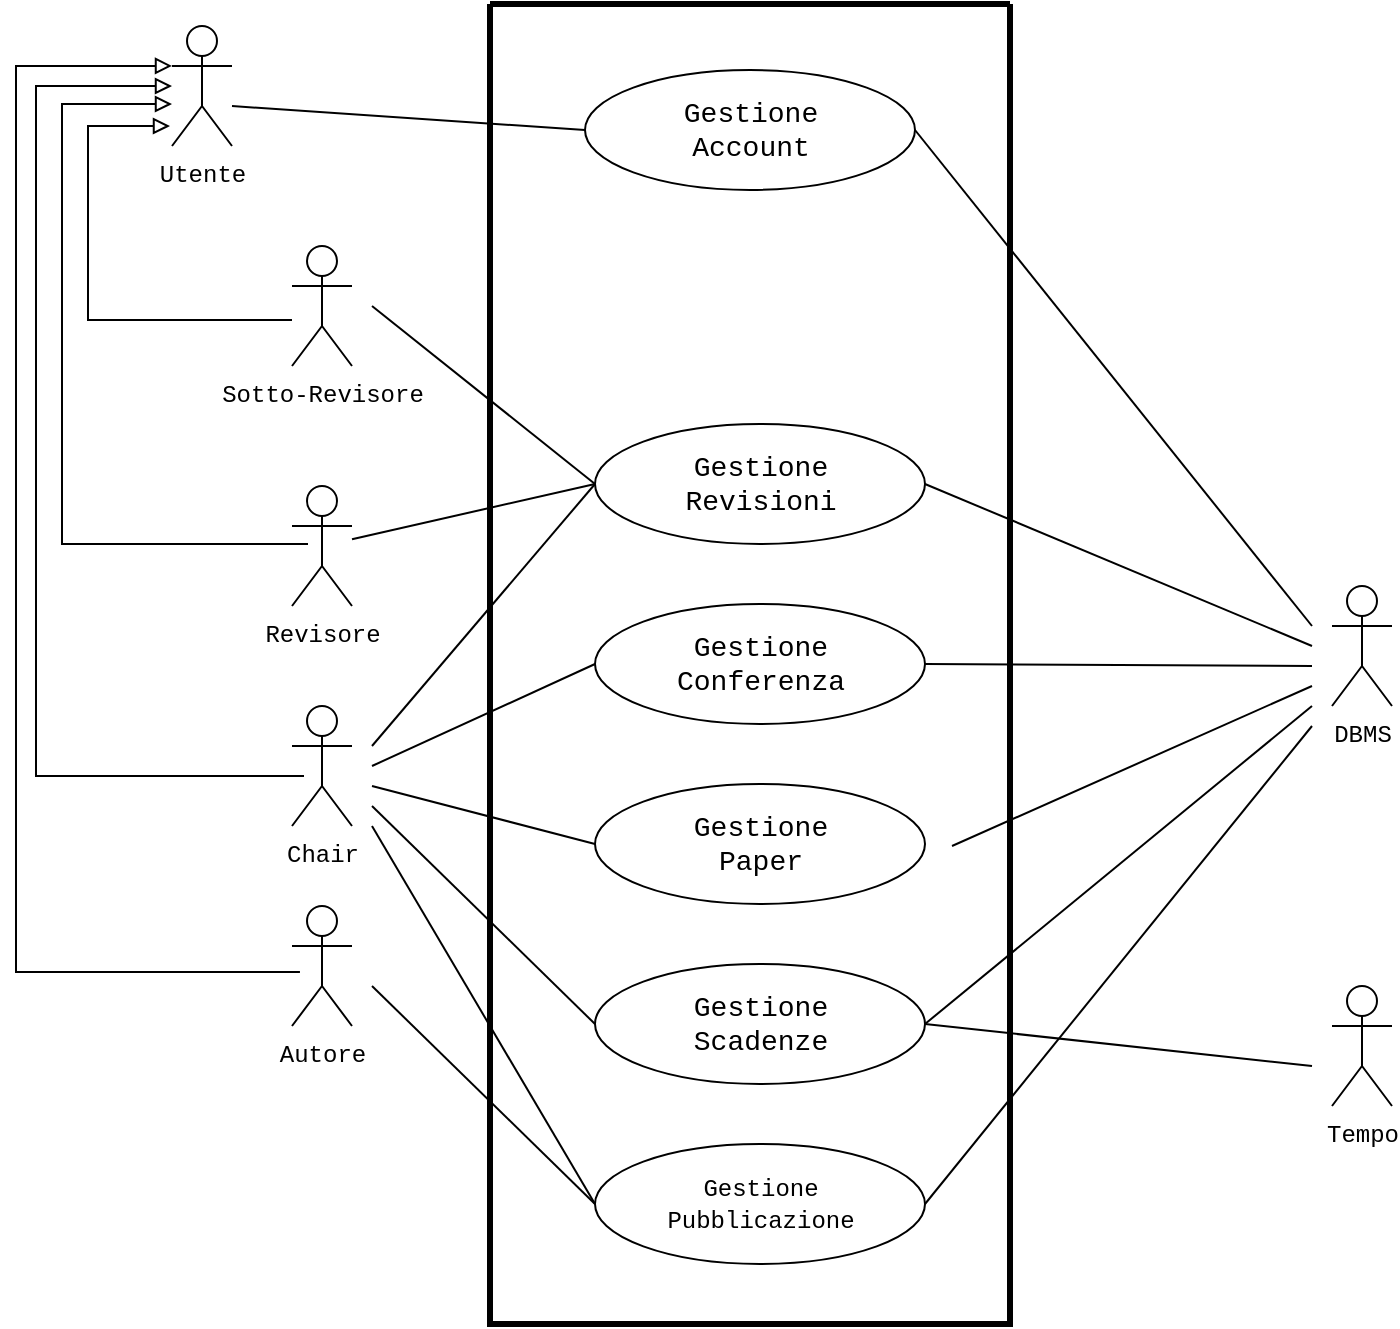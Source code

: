 <mxfile version="26.2.13">
  <diagram name="Page-1" id="3WrCtMFRqj1QOnCrlEEc">
    <mxGraphModel dx="1044" dy="535" grid="1" gridSize="10" guides="1" tooltips="1" connect="1" arrows="1" fold="1" page="1" pageScale="1" pageWidth="850" pageHeight="1100" background="light-dark(#FFFFFF,#FFFFFF)" math="0" shadow="0">
      <root>
        <mxCell id="0" />
        <mxCell id="1" parent="0" />
        <mxCell id="1eNqCUqUD9JuJW1qk43Z-1" value="" style="swimlane;startSize=0;swimlaneFillColor=none;strokeWidth=3;strokeColor=light-dark(#000000,#000000);labelBackgroundColor=none;fontColor=light-dark(#000000,#000000);" parent="1" vertex="1">
          <mxGeometry x="249" y="89" width="260" height="660" as="geometry">
            <mxRectangle x="260" y="90" width="50" height="40" as="alternateBounds" />
          </mxGeometry>
        </mxCell>
        <mxCell id="1eNqCUqUD9JuJW1qk43Z-10" value="&lt;font style=&quot;color: light-dark(rgb(0, 0, 0), rgb(0, 0, 0)); font-size: 14px;&quot; face=&quot;Courier New&quot;&gt;Gestione&lt;/font&gt;&lt;div&gt;&lt;font style=&quot;color: light-dark(rgb(0, 0, 0), rgb(0, 0, 0)); font-size: 14px;&quot; face=&quot;Courier New&quot;&gt;Account&lt;/font&gt;&lt;/div&gt;" style="ellipse;whiteSpace=wrap;html=1;fillColor=light-dark(#FFFFFF,#FFFFFF);strokeColor=light-dark(#000000,#000000);" parent="1eNqCUqUD9JuJW1qk43Z-1" vertex="1">
          <mxGeometry x="47.5" y="33" width="165" height="60" as="geometry" />
        </mxCell>
        <mxCell id="1eNqCUqUD9JuJW1qk43Z-13" value="&lt;font face=&quot;Courier New&quot; style=&quot;color: light-dark(rgb(0, 0, 0), rgb(0, 0, 0)); font-size: 14px;&quot;&gt;Gestione&lt;/font&gt;&lt;div&gt;&lt;span style=&quot;font-family: &amp;quot;Courier New&amp;quot;;&quot;&gt;&lt;font style=&quot;color: light-dark(rgb(0, 0, 0), rgb(0, 0, 0)); font-size: 14px;&quot;&gt;Revisioni&lt;/font&gt;&lt;/span&gt;&lt;/div&gt;" style="ellipse;whiteSpace=wrap;html=1;fillColor=light-dark(#FFFFFF,#FFFFFF);strokeColor=light-dark(#000000,#000000);" parent="1eNqCUqUD9JuJW1qk43Z-1" vertex="1">
          <mxGeometry x="52.5" y="210" width="165" height="60" as="geometry" />
        </mxCell>
        <mxCell id="1eNqCUqUD9JuJW1qk43Z-14" value="&lt;font face=&quot;Courier New&quot; style=&quot;color: light-dark(rgb(0, 0, 0), rgb(0, 0, 0)); font-size: 14px;&quot;&gt;Gestione&lt;/font&gt;&lt;div&gt;&lt;font style=&quot;color: light-dark(rgb(0, 0, 0), rgb(0, 0, 0)); font-size: 14px;&quot; face=&quot;Courier New&quot;&gt;Conferenza&lt;/font&gt;&lt;/div&gt;" style="ellipse;whiteSpace=wrap;html=1;fillColor=light-dark(#FFFFFF,#FFFFFF);strokeColor=light-dark(#000000,#000000);" parent="1eNqCUqUD9JuJW1qk43Z-1" vertex="1">
          <mxGeometry x="52.5" y="300" width="165" height="60" as="geometry" />
        </mxCell>
        <mxCell id="1eNqCUqUD9JuJW1qk43Z-15" value="&lt;font face=&quot;Courier New&quot; style=&quot;color: light-dark(rgb(0, 0, 0), rgb(0, 0, 0)); font-size: 14px;&quot;&gt;Gestione&lt;/font&gt;&lt;div&gt;&lt;span style=&quot;font-family: &amp;quot;Courier New&amp;quot;;&quot;&gt;&lt;font style=&quot;color: light-dark(rgb(0, 0, 0), rgb(0, 0, 0)); font-size: 14px;&quot;&gt;Paper&lt;/font&gt;&lt;/span&gt;&lt;/div&gt;" style="ellipse;whiteSpace=wrap;html=1;fillColor=light-dark(#FFFFFF,#FFFFFF);strokeColor=light-dark(#000000,#000000);" parent="1eNqCUqUD9JuJW1qk43Z-1" vertex="1">
          <mxGeometry x="52.5" y="390" width="165" height="60" as="geometry" />
        </mxCell>
        <mxCell id="1eNqCUqUD9JuJW1qk43Z-11" value="&lt;font face=&quot;Courier New&quot; style=&quot;color: light-dark(rgb(0, 0, 0), rgb(0, 0, 0));&quot;&gt;Gestione&lt;/font&gt;&lt;div&gt;&lt;font face=&quot;Courier New&quot; style=&quot;color: light-dark(rgb(0, 0, 0), rgb(0, 0, 0));&quot;&gt;Pubblicazione&lt;/font&gt;&lt;/div&gt;" style="ellipse;whiteSpace=wrap;html=1;fillColor=light-dark(#FFFFFF,#FFFFFF);strokeColor=light-dark(#000000,#000000);" parent="1eNqCUqUD9JuJW1qk43Z-1" vertex="1">
          <mxGeometry x="52.5" y="570" width="165" height="60" as="geometry" />
        </mxCell>
        <mxCell id="1eNqCUqUD9JuJW1qk43Z-30" value="&lt;font face=&quot;Courier New&quot; style=&quot;color: light-dark(rgb(0, 0, 0), rgb(0, 0, 0)); font-size: 14px;&quot;&gt;Gestione&lt;/font&gt;&lt;div&gt;&lt;font face=&quot;Courier New&quot; style=&quot;color: light-dark(rgb(0, 0, 0), rgb(0, 0, 0)); font-size: 14px;&quot;&gt;Scadenze&lt;/font&gt;&lt;/div&gt;" style="ellipse;whiteSpace=wrap;html=1;fillColor=light-dark(#FFFFFF,#FFFFFF);strokeColor=light-dark(#000000,#000000);" parent="1eNqCUqUD9JuJW1qk43Z-1" vertex="1">
          <mxGeometry x="52.5" y="480" width="165" height="60" as="geometry" />
        </mxCell>
        <mxCell id="1eNqCUqUD9JuJW1qk43Z-6" style="edgeStyle=orthogonalEdgeStyle;rounded=0;orthogonalLoop=1;jettySize=auto;html=1;endArrow=block;endFill=0;" parent="1" target="1eNqCUqUD9JuJW1qk43Z-19" edge="1">
          <mxGeometry relative="1" as="geometry">
            <mxPoint x="95" y="127" as="targetPoint" />
            <mxPoint x="158" y="359" as="sourcePoint" />
            <Array as="points">
              <mxPoint x="35" y="359" />
              <mxPoint x="35" y="139" />
            </Array>
          </mxGeometry>
        </mxCell>
        <mxCell id="1eNqCUqUD9JuJW1qk43Z-7" value="&lt;font face=&quot;Courier New&quot; style=&quot;color: light-dark(rgb(0, 0, 0), rgb(0, 0, 0));&quot;&gt;Autore&lt;/font&gt;" style="shape=umlActor;verticalLabelPosition=bottom;verticalAlign=top;html=1;outlineConnect=0;strokeColor=light-dark(#000000,#000000);" parent="1" vertex="1">
          <mxGeometry x="150" y="540" width="30" height="60" as="geometry" />
        </mxCell>
        <mxCell id="1eNqCUqUD9JuJW1qk43Z-16" value="&lt;font face=&quot;Courier New&quot; style=&quot;color: light-dark(rgb(0, 0, 0), rgb(0, 0, 0));&quot;&gt;Chair&lt;/font&gt;" style="shape=umlActor;verticalLabelPosition=bottom;verticalAlign=top;html=1;outlineConnect=0;strokeColor=light-dark(#000000,#000000);" parent="1" vertex="1">
          <mxGeometry x="150" y="440" width="30" height="60" as="geometry" />
        </mxCell>
        <mxCell id="1eNqCUqUD9JuJW1qk43Z-17" value="&lt;font face=&quot;Courier New&quot; style=&quot;color: light-dark(rgb(0, 0, 0), rgb(0, 0, 0));&quot;&gt;Revisore&lt;/font&gt;" style="shape=umlActor;verticalLabelPosition=bottom;verticalAlign=top;html=1;outlineConnect=0;strokeColor=light-dark(#000000,#000000);" parent="1" vertex="1">
          <mxGeometry x="150" y="330" width="30" height="60" as="geometry" />
        </mxCell>
        <mxCell id="1eNqCUqUD9JuJW1qk43Z-18" value="&lt;font face=&quot;Courier New&quot; style=&quot;color: light-dark(rgb(0, 0, 0), rgb(0, 0, 0));&quot;&gt;Sotto-Revisore&lt;/font&gt;" style="shape=umlActor;verticalLabelPosition=bottom;verticalAlign=top;html=1;outlineConnect=0;strokeColor=light-dark(#000000,#000000);" parent="1" vertex="1">
          <mxGeometry x="150" y="210" width="30" height="60" as="geometry" />
        </mxCell>
        <mxCell id="1eNqCUqUD9JuJW1qk43Z-22" style="rounded=0;orthogonalLoop=1;jettySize=auto;html=1;entryX=0;entryY=0.5;entryDx=0;entryDy=0;strokeColor=light-dark(#000000,#000000);endArrow=none;startFill=0;" parent="1" target="1eNqCUqUD9JuJW1qk43Z-10" edge="1">
          <mxGeometry relative="1" as="geometry">
            <mxPoint x="120" y="140" as="sourcePoint" />
          </mxGeometry>
        </mxCell>
        <mxCell id="1eNqCUqUD9JuJW1qk43Z-19" value="&lt;font face=&quot;Courier New&quot; style=&quot;color: light-dark(rgb(0, 0, 0), rgb(0, 0, 0));&quot;&gt;Utente&lt;/font&gt;" style="shape=umlActor;verticalLabelPosition=bottom;verticalAlign=top;html=1;outlineConnect=0;strokeColor=light-dark(#000000,#000000);" parent="1" vertex="1">
          <mxGeometry x="90" y="100" width="30" height="60" as="geometry" />
        </mxCell>
        <mxCell id="1eNqCUqUD9JuJW1qk43Z-23" style="rounded=0;orthogonalLoop=1;jettySize=auto;html=1;strokeColor=light-dark(#000000,#000000);endArrow=none;startFill=0;entryX=0;entryY=0.5;entryDx=0;entryDy=0;" parent="1" target="1eNqCUqUD9JuJW1qk43Z-13" edge="1">
          <mxGeometry relative="1" as="geometry">
            <mxPoint x="190" y="240" as="sourcePoint" />
            <mxPoint x="323" y="160" as="targetPoint" />
          </mxGeometry>
        </mxCell>
        <mxCell id="1eNqCUqUD9JuJW1qk43Z-24" style="rounded=0;orthogonalLoop=1;jettySize=auto;html=1;strokeColor=light-dark(#000000,#000000);endArrow=none;startFill=0;entryX=0;entryY=0.5;entryDx=0;entryDy=0;" parent="1" source="1eNqCUqUD9JuJW1qk43Z-17" target="1eNqCUqUD9JuJW1qk43Z-13" edge="1">
          <mxGeometry relative="1" as="geometry">
            <mxPoint x="160" y="370" as="sourcePoint" />
            <mxPoint x="323" y="340" as="targetPoint" />
          </mxGeometry>
        </mxCell>
        <mxCell id="1eNqCUqUD9JuJW1qk43Z-25" style="rounded=0;orthogonalLoop=1;jettySize=auto;html=1;strokeColor=light-dark(#000000,#000000);endArrow=none;startFill=0;entryX=0;entryY=0.5;entryDx=0;entryDy=0;" parent="1" target="1eNqCUqUD9JuJW1qk43Z-14" edge="1">
          <mxGeometry relative="1" as="geometry">
            <mxPoint x="190" y="470" as="sourcePoint" />
            <mxPoint x="323" y="340" as="targetPoint" />
          </mxGeometry>
        </mxCell>
        <mxCell id="1eNqCUqUD9JuJW1qk43Z-26" style="rounded=0;orthogonalLoop=1;jettySize=auto;html=1;strokeColor=light-dark(#000000,#000000);endArrow=none;startFill=0;entryX=0;entryY=0.5;entryDx=0;entryDy=0;" parent="1" target="1eNqCUqUD9JuJW1qk43Z-15" edge="1">
          <mxGeometry relative="1" as="geometry">
            <mxPoint x="190" y="480" as="sourcePoint" />
            <mxPoint x="323" y="430" as="targetPoint" />
          </mxGeometry>
        </mxCell>
        <mxCell id="1eNqCUqUD9JuJW1qk43Z-27" style="rounded=0;orthogonalLoop=1;jettySize=auto;html=1;strokeColor=light-dark(#000000,#000000);endArrow=none;startFill=0;entryX=0;entryY=0.5;entryDx=0;entryDy=0;" parent="1" target="1eNqCUqUD9JuJW1qk43Z-11" edge="1">
          <mxGeometry relative="1" as="geometry">
            <mxPoint x="190" y="500" as="sourcePoint" />
            <mxPoint x="323" y="520" as="targetPoint" />
          </mxGeometry>
        </mxCell>
        <mxCell id="1eNqCUqUD9JuJW1qk43Z-28" style="rounded=0;orthogonalLoop=1;jettySize=auto;html=1;strokeColor=light-dark(#000000,#000000);endArrow=none;startFill=0;entryX=0;entryY=0.5;entryDx=0;entryDy=0;" parent="1" target="1eNqCUqUD9JuJW1qk43Z-13" edge="1">
          <mxGeometry relative="1" as="geometry">
            <mxPoint x="190" y="460" as="sourcePoint" />
            <mxPoint x="323" y="430" as="targetPoint" />
          </mxGeometry>
        </mxCell>
        <mxCell id="1eNqCUqUD9JuJW1qk43Z-29" style="rounded=0;orthogonalLoop=1;jettySize=auto;html=1;strokeColor=light-dark(#000000,#000000);endArrow=none;startFill=0;entryX=0;entryY=0.5;entryDx=0;entryDy=0;" parent="1" target="1eNqCUqUD9JuJW1qk43Z-11" edge="1">
          <mxGeometry relative="1" as="geometry">
            <mxPoint x="190" y="580" as="sourcePoint" />
            <mxPoint x="323" y="610" as="targetPoint" />
          </mxGeometry>
        </mxCell>
        <mxCell id="1eNqCUqUD9JuJW1qk43Z-31" style="rounded=0;orthogonalLoop=1;jettySize=auto;html=1;strokeColor=light-dark(#000000,#000000);endArrow=none;startFill=0;entryX=0;entryY=0.5;entryDx=0;entryDy=0;" parent="1" target="1eNqCUqUD9JuJW1qk43Z-30" edge="1">
          <mxGeometry relative="1" as="geometry">
            <mxPoint x="190" y="490" as="sourcePoint" />
            <mxPoint x="318" y="700" as="targetPoint" />
          </mxGeometry>
        </mxCell>
        <mxCell id="1eNqCUqUD9JuJW1qk43Z-32" value="&lt;font face=&quot;Courier New&quot; style=&quot;color: light-dark(rgb(0, 0, 0), rgb(0, 0, 0));&quot;&gt;DBMS&lt;/font&gt;" style="shape=umlActor;verticalLabelPosition=bottom;verticalAlign=top;html=1;outlineConnect=0;strokeColor=light-dark(#000000,#000000);" parent="1" vertex="1">
          <mxGeometry x="670" y="380" width="30" height="60" as="geometry" />
        </mxCell>
        <mxCell id="1eNqCUqUD9JuJW1qk43Z-33" value="&lt;font face=&quot;Courier New&quot; style=&quot;color: light-dark(rgb(0, 0, 0), rgb(0, 0, 0));&quot;&gt;Tempo&lt;/font&gt;" style="shape=umlActor;verticalLabelPosition=bottom;verticalAlign=top;html=1;outlineConnect=0;strokeColor=light-dark(#000000,#000000);" parent="1" vertex="1">
          <mxGeometry x="670" y="580" width="30" height="60" as="geometry" />
        </mxCell>
        <mxCell id="1eNqCUqUD9JuJW1qk43Z-36" style="rounded=0;orthogonalLoop=1;jettySize=auto;html=1;strokeColor=light-dark(#000000,#000000);endArrow=none;startFill=0;exitX=1;exitY=0.5;exitDx=0;exitDy=0;" parent="1" source="1eNqCUqUD9JuJW1qk43Z-10" edge="1">
          <mxGeometry relative="1" as="geometry">
            <mxPoint x="530" y="330" as="sourcePoint" />
            <mxPoint x="660" y="400" as="targetPoint" />
          </mxGeometry>
        </mxCell>
        <mxCell id="1eNqCUqUD9JuJW1qk43Z-37" style="rounded=0;orthogonalLoop=1;jettySize=auto;html=1;strokeColor=light-dark(#000000,#000000);endArrow=none;startFill=0;exitX=1;exitY=0.5;exitDx=0;exitDy=0;" parent="1" source="1eNqCUqUD9JuJW1qk43Z-13" edge="1">
          <mxGeometry relative="1" as="geometry">
            <mxPoint x="488" y="250" as="sourcePoint" />
            <mxPoint x="660" y="410" as="targetPoint" />
          </mxGeometry>
        </mxCell>
        <mxCell id="1eNqCUqUD9JuJW1qk43Z-38" style="rounded=0;orthogonalLoop=1;jettySize=auto;html=1;strokeColor=light-dark(#000000,#000000);endArrow=none;startFill=0;exitX=1;exitY=0.5;exitDx=0;exitDy=0;" parent="1" source="1eNqCUqUD9JuJW1qk43Z-14" edge="1">
          <mxGeometry relative="1" as="geometry">
            <mxPoint x="488" y="340" as="sourcePoint" />
            <mxPoint x="660" y="420" as="targetPoint" />
          </mxGeometry>
        </mxCell>
        <mxCell id="1eNqCUqUD9JuJW1qk43Z-39" style="rounded=0;orthogonalLoop=1;jettySize=auto;html=1;strokeColor=light-dark(#000000,#000000);endArrow=none;startFill=0;" parent="1" edge="1">
          <mxGeometry relative="1" as="geometry">
            <mxPoint x="480" y="510" as="sourcePoint" />
            <mxPoint x="660" y="430" as="targetPoint" />
          </mxGeometry>
        </mxCell>
        <mxCell id="1eNqCUqUD9JuJW1qk43Z-40" style="rounded=0;orthogonalLoop=1;jettySize=auto;html=1;strokeColor=light-dark(#000000,#000000);endArrow=none;startFill=0;exitX=1;exitY=0.5;exitDx=0;exitDy=0;" parent="1" source="1eNqCUqUD9JuJW1qk43Z-30" edge="1">
          <mxGeometry relative="1" as="geometry">
            <mxPoint x="490" y="520" as="sourcePoint" />
            <mxPoint x="660" y="440" as="targetPoint" />
          </mxGeometry>
        </mxCell>
        <mxCell id="1eNqCUqUD9JuJW1qk43Z-41" style="rounded=0;orthogonalLoop=1;jettySize=auto;html=1;strokeColor=light-dark(#000000,#000000);endArrow=none;startFill=0;exitX=1;exitY=0.5;exitDx=0;exitDy=0;" parent="1" source="1eNqCUqUD9JuJW1qk43Z-11" edge="1">
          <mxGeometry relative="1" as="geometry">
            <mxPoint x="488" y="610" as="sourcePoint" />
            <mxPoint x="660" y="450" as="targetPoint" />
          </mxGeometry>
        </mxCell>
        <mxCell id="1eNqCUqUD9JuJW1qk43Z-42" style="rounded=0;orthogonalLoop=1;jettySize=auto;html=1;strokeColor=light-dark(#000000,#000000);endArrow=none;startFill=0;exitX=1;exitY=0.5;exitDx=0;exitDy=0;" parent="1" source="1eNqCUqUD9JuJW1qk43Z-30" edge="1">
          <mxGeometry relative="1" as="geometry">
            <mxPoint x="490" y="520" as="sourcePoint" />
            <mxPoint x="660" y="620" as="targetPoint" />
          </mxGeometry>
        </mxCell>
        <mxCell id="sZZkWRfHeeR4qMs7b2rZ-3" style="edgeStyle=orthogonalEdgeStyle;rounded=0;orthogonalLoop=1;jettySize=auto;html=1;strokeColor=light-dark(#000000,#3C3C3C);endArrow=block;endFill=0;" parent="1" edge="1">
          <mxGeometry relative="1" as="geometry">
            <mxPoint x="150" y="247.029" as="sourcePoint" />
            <mxPoint x="89" y="150" as="targetPoint" />
            <Array as="points">
              <mxPoint x="48" y="247" />
              <mxPoint x="48" y="150" />
            </Array>
          </mxGeometry>
        </mxCell>
        <mxCell id="sZZkWRfHeeR4qMs7b2rZ-11" style="edgeStyle=orthogonalEdgeStyle;rounded=0;orthogonalLoop=1;jettySize=auto;html=1;endArrow=block;endFill=0;" parent="1" target="1eNqCUqUD9JuJW1qk43Z-19" edge="1">
          <mxGeometry relative="1" as="geometry">
            <mxPoint x="88" y="255" as="targetPoint" />
            <mxPoint x="156" y="475" as="sourcePoint" />
            <Array as="points">
              <mxPoint x="22" y="475" />
              <mxPoint x="22" y="130" />
            </Array>
          </mxGeometry>
        </mxCell>
        <mxCell id="sZZkWRfHeeR4qMs7b2rZ-12" style="edgeStyle=orthogonalEdgeStyle;rounded=0;orthogonalLoop=1;jettySize=auto;html=1;endArrow=block;endFill=0;entryX=0;entryY=0.333;entryDx=0;entryDy=0;entryPerimeter=0;" parent="1" target="1eNqCUqUD9JuJW1qk43Z-19" edge="1">
          <mxGeometry relative="1" as="geometry">
            <mxPoint x="88" y="115" as="targetPoint" />
            <mxPoint x="153.97" y="573" as="sourcePoint" />
            <Array as="points">
              <mxPoint x="12" y="573" />
              <mxPoint x="12" y="120" />
            </Array>
          </mxGeometry>
        </mxCell>
      </root>
    </mxGraphModel>
  </diagram>
</mxfile>
